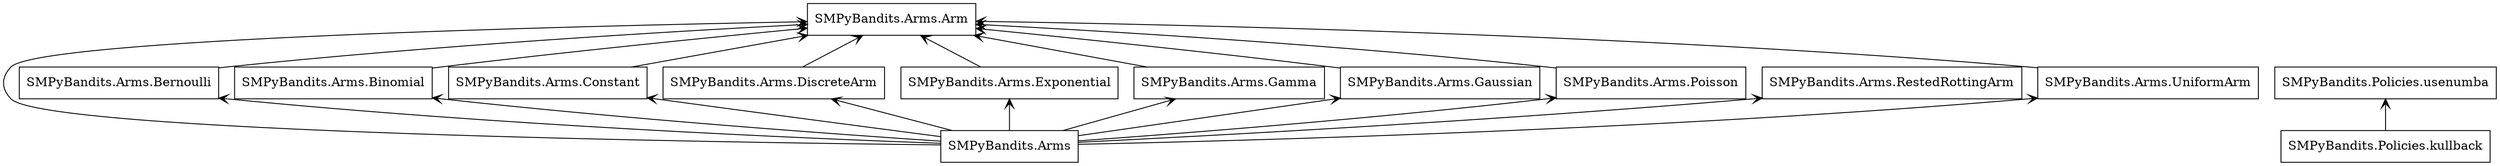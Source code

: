 digraph "packages_SMPyBandits.Arms" {
charset="utf-8"
rankdir=BT
"0" [label="SMPyBandits.Arms", shape="box"];
"1" [label="SMPyBandits.Arms.Arm", shape="box"];
"2" [label="SMPyBandits.Arms.Bernoulli", shape="box"];
"3" [label="SMPyBandits.Arms.Binomial", shape="box"];
"4" [label="SMPyBandits.Arms.Constant", shape="box"];
"5" [label="SMPyBandits.Arms.DiscreteArm", shape="box"];
"6" [label="SMPyBandits.Arms.Exponential", shape="box"];
"7" [label="SMPyBandits.Arms.Gamma", shape="box"];
"8" [label="SMPyBandits.Arms.Gaussian", shape="box"];
"9" [label="SMPyBandits.Arms.Poisson", shape="box"];
"10" [label="SMPyBandits.Arms.RestedRottingArm", shape="box"];
"11" [label="SMPyBandits.Arms.UniformArm", shape="box"];
"12" [label="SMPyBandits.Policies.kullback", shape="box"];
"13" [label="SMPyBandits.Policies.usenumba", shape="box"];
"0" -> "1" [arrowhead="open", arrowtail="none"];
"0" -> "2" [arrowhead="open", arrowtail="none"];
"0" -> "3" [arrowhead="open", arrowtail="none"];
"0" -> "4" [arrowhead="open", arrowtail="none"];
"0" -> "5" [arrowhead="open", arrowtail="none"];
"0" -> "6" [arrowhead="open", arrowtail="none"];
"0" -> "7" [arrowhead="open", arrowtail="none"];
"0" -> "8" [arrowhead="open", arrowtail="none"];
"0" -> "9" [arrowhead="open", arrowtail="none"];
"0" -> "10" [arrowhead="open", arrowtail="none"];
"0" -> "11" [arrowhead="open", arrowtail="none"];
"2" -> "1" [arrowhead="open", arrowtail="none"];
"3" -> "1" [arrowhead="open", arrowtail="none"];
"4" -> "1" [arrowhead="open", arrowtail="none"];
"5" -> "1" [arrowhead="open", arrowtail="none"];
"6" -> "1" [arrowhead="open", arrowtail="none"];
"7" -> "1" [arrowhead="open", arrowtail="none"];
"8" -> "1" [arrowhead="open", arrowtail="none"];
"9" -> "1" [arrowhead="open", arrowtail="none"];
"11" -> "1" [arrowhead="open", arrowtail="none"];
"12" -> "13" [arrowhead="open", arrowtail="none"];
}
